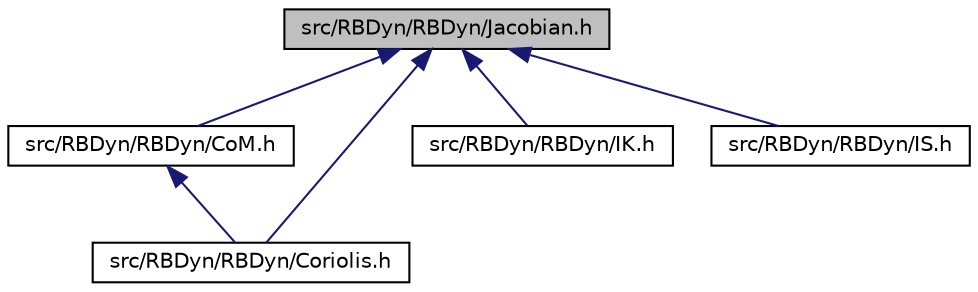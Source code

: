 digraph "src/RBDyn/RBDyn/Jacobian.h"
{
  edge [fontname="Helvetica",fontsize="10",labelfontname="Helvetica",labelfontsize="10"];
  node [fontname="Helvetica",fontsize="10",shape=record];
  Node12 [label="src/RBDyn/RBDyn/Jacobian.h",height=0.2,width=0.4,color="black", fillcolor="grey75", style="filled", fontcolor="black"];
  Node12 -> Node13 [dir="back",color="midnightblue",fontsize="10",style="solid",fontname="Helvetica"];
  Node13 [label="src/RBDyn/RBDyn/CoM.h",height=0.2,width=0.4,color="black", fillcolor="white", style="filled",URL="$CoM_8h.html"];
  Node13 -> Node14 [dir="back",color="midnightblue",fontsize="10",style="solid",fontname="Helvetica"];
  Node14 [label="src/RBDyn/RBDyn/Coriolis.h",height=0.2,width=0.4,color="black", fillcolor="white", style="filled",URL="$Coriolis_8h.html"];
  Node12 -> Node14 [dir="back",color="midnightblue",fontsize="10",style="solid",fontname="Helvetica"];
  Node12 -> Node15 [dir="back",color="midnightblue",fontsize="10",style="solid",fontname="Helvetica"];
  Node15 [label="src/RBDyn/RBDyn/IK.h",height=0.2,width=0.4,color="black", fillcolor="white", style="filled",URL="$IK_8h.html"];
  Node12 -> Node16 [dir="back",color="midnightblue",fontsize="10",style="solid",fontname="Helvetica"];
  Node16 [label="src/RBDyn/RBDyn/IS.h",height=0.2,width=0.4,color="black", fillcolor="white", style="filled",URL="$IS_8h.html"];
}
